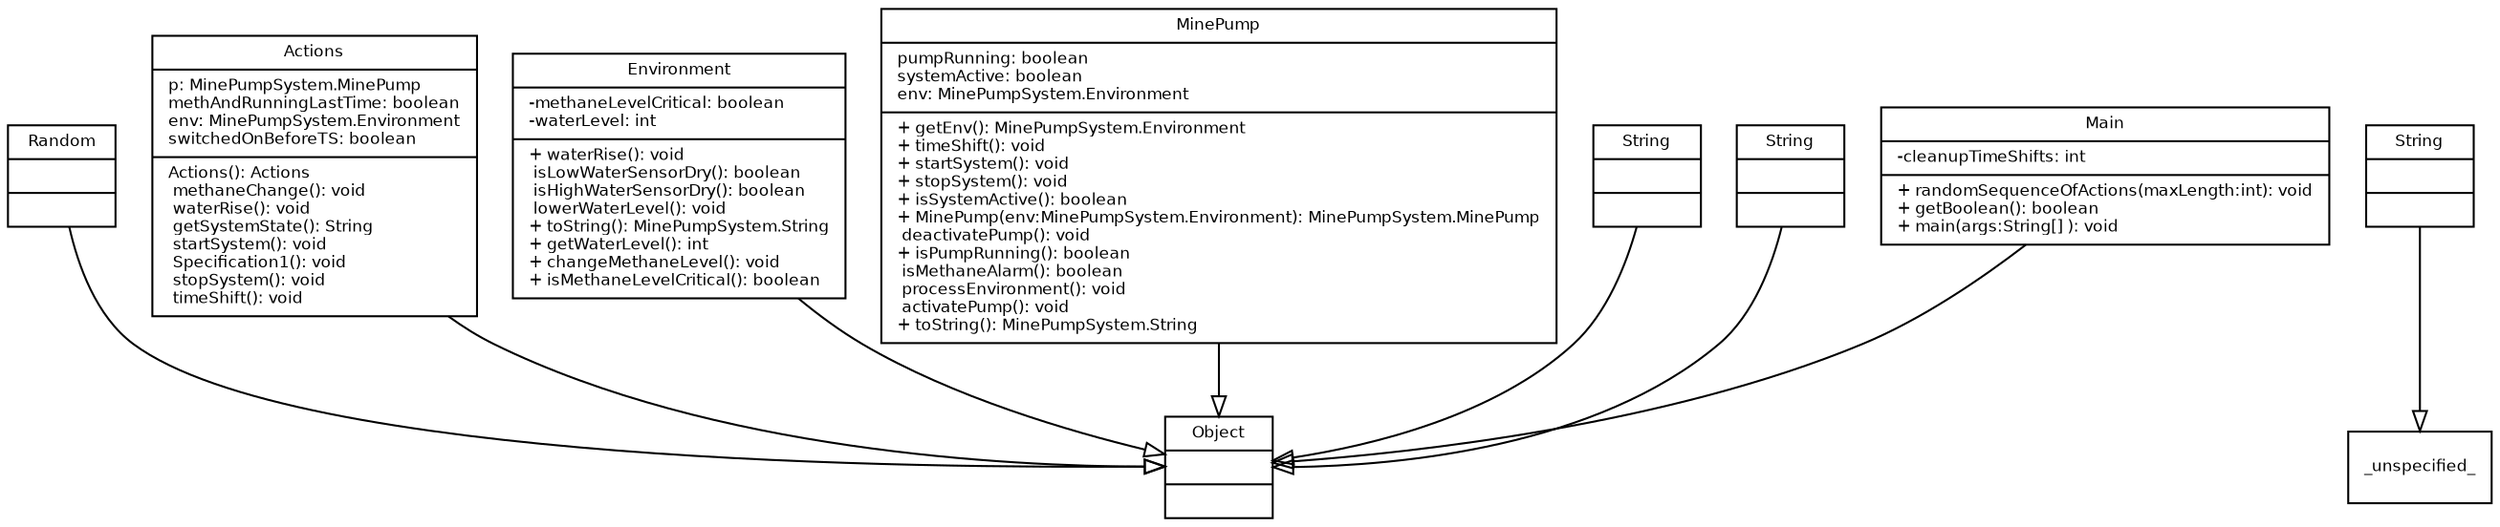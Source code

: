 digraph TypeHierarchy { 
        fontname = "Bitstream Vera Sans"
        fontsize = 8

        node [
                  fontname = "Bitstream Vera Sans"
                  fontsize = 8
                  shape = "record"
        ]

        edge [
                  fontname = "Bitstream Vera Sans"
                  fontsize = 8
        ]

        Random [
                  label = "{Random||}"
        ]

        Actions [
                  label = "{Actions|p: MinePumpSystem.MinePump\lmethAndRunningLastTime: boolean\lenv: MinePumpSystem.Environment\lswitchedOnBeforeTS: boolean\l| Actions(): Actions\l methaneChange(): void\l waterRise(): void\l getSystemState(): String\l startSystem(): void\l Specification1(): void\l stopSystem(): void\l timeShift(): void\l}"
        ]

        MinePumpSystem_Environment [
                  label = "{Environment|-methaneLevelCritical: boolean\l-waterLevel: int\l|+ waterRise(): void\l isLowWaterSensorDry(): boolean\l isHighWaterSensorDry(): boolean\l lowerWaterLevel(): void\l+ toString(): MinePumpSystem.String\l+ getWaterLevel(): int\l+ changeMethaneLevel(): void\l+ isMethaneLevelCritical(): boolean\l}"
        ]

        MinePumpSystem_MinePump [
                  label = "{MinePump|pumpRunning: boolean\lsystemActive: boolean\lenv: MinePumpSystem.Environment\l|+ getEnv(): MinePumpSystem.Environment\l+ timeShift(): void\l+ startSystem(): void\l+ stopSystem(): void\l+ isSystemActive(): boolean\l+ MinePump(env:MinePumpSystem.Environment): MinePumpSystem.MinePump\l deactivatePump(): void\l+ isPumpRunning(): boolean\l isMethaneAlarm(): boolean\l processEnvironment(): void\l activatePump(): void\l+ toString(): MinePumpSystem.String\l}"
        ]

        String [
                  label = "{String||}"
        ]

        java_lang_String [
                  label = "{String||}"
        ]

        java_lang_Object [
                  label = "{Object||}"
        ]

        MinePumpSystem_String [
                  label = "{String||}"
        ]

        Main [
                  label = "{Main|-cleanupTimeShifts: int\l|+ randomSequenceOfActions(maxLength:int): void\l+ getBoolean(): boolean\l+ main(args:String[] ): void\l}"
        ]

        edge [
                  arrowhead = "empty"
                  style = "solid"
                  arrowtail = "none"
        ]

        Random -> java_lang_Object
        Actions -> java_lang_Object
        MinePumpSystem_Environment -> java_lang_Object
        MinePumpSystem_MinePump -> java_lang_Object
        String -> _unspecified_
        java_lang_String -> java_lang_Object
        MinePumpSystem_String -> java_lang_Object
        Main -> java_lang_Object
        edge [
                  arrowhead = "empty"
                  style = "dashed"
                  arrowtail = "none"
        ]

        edge [
                  arrowhead = "normal"
                  style = "solid"
                  arrowtail = "odot"
        ]

}